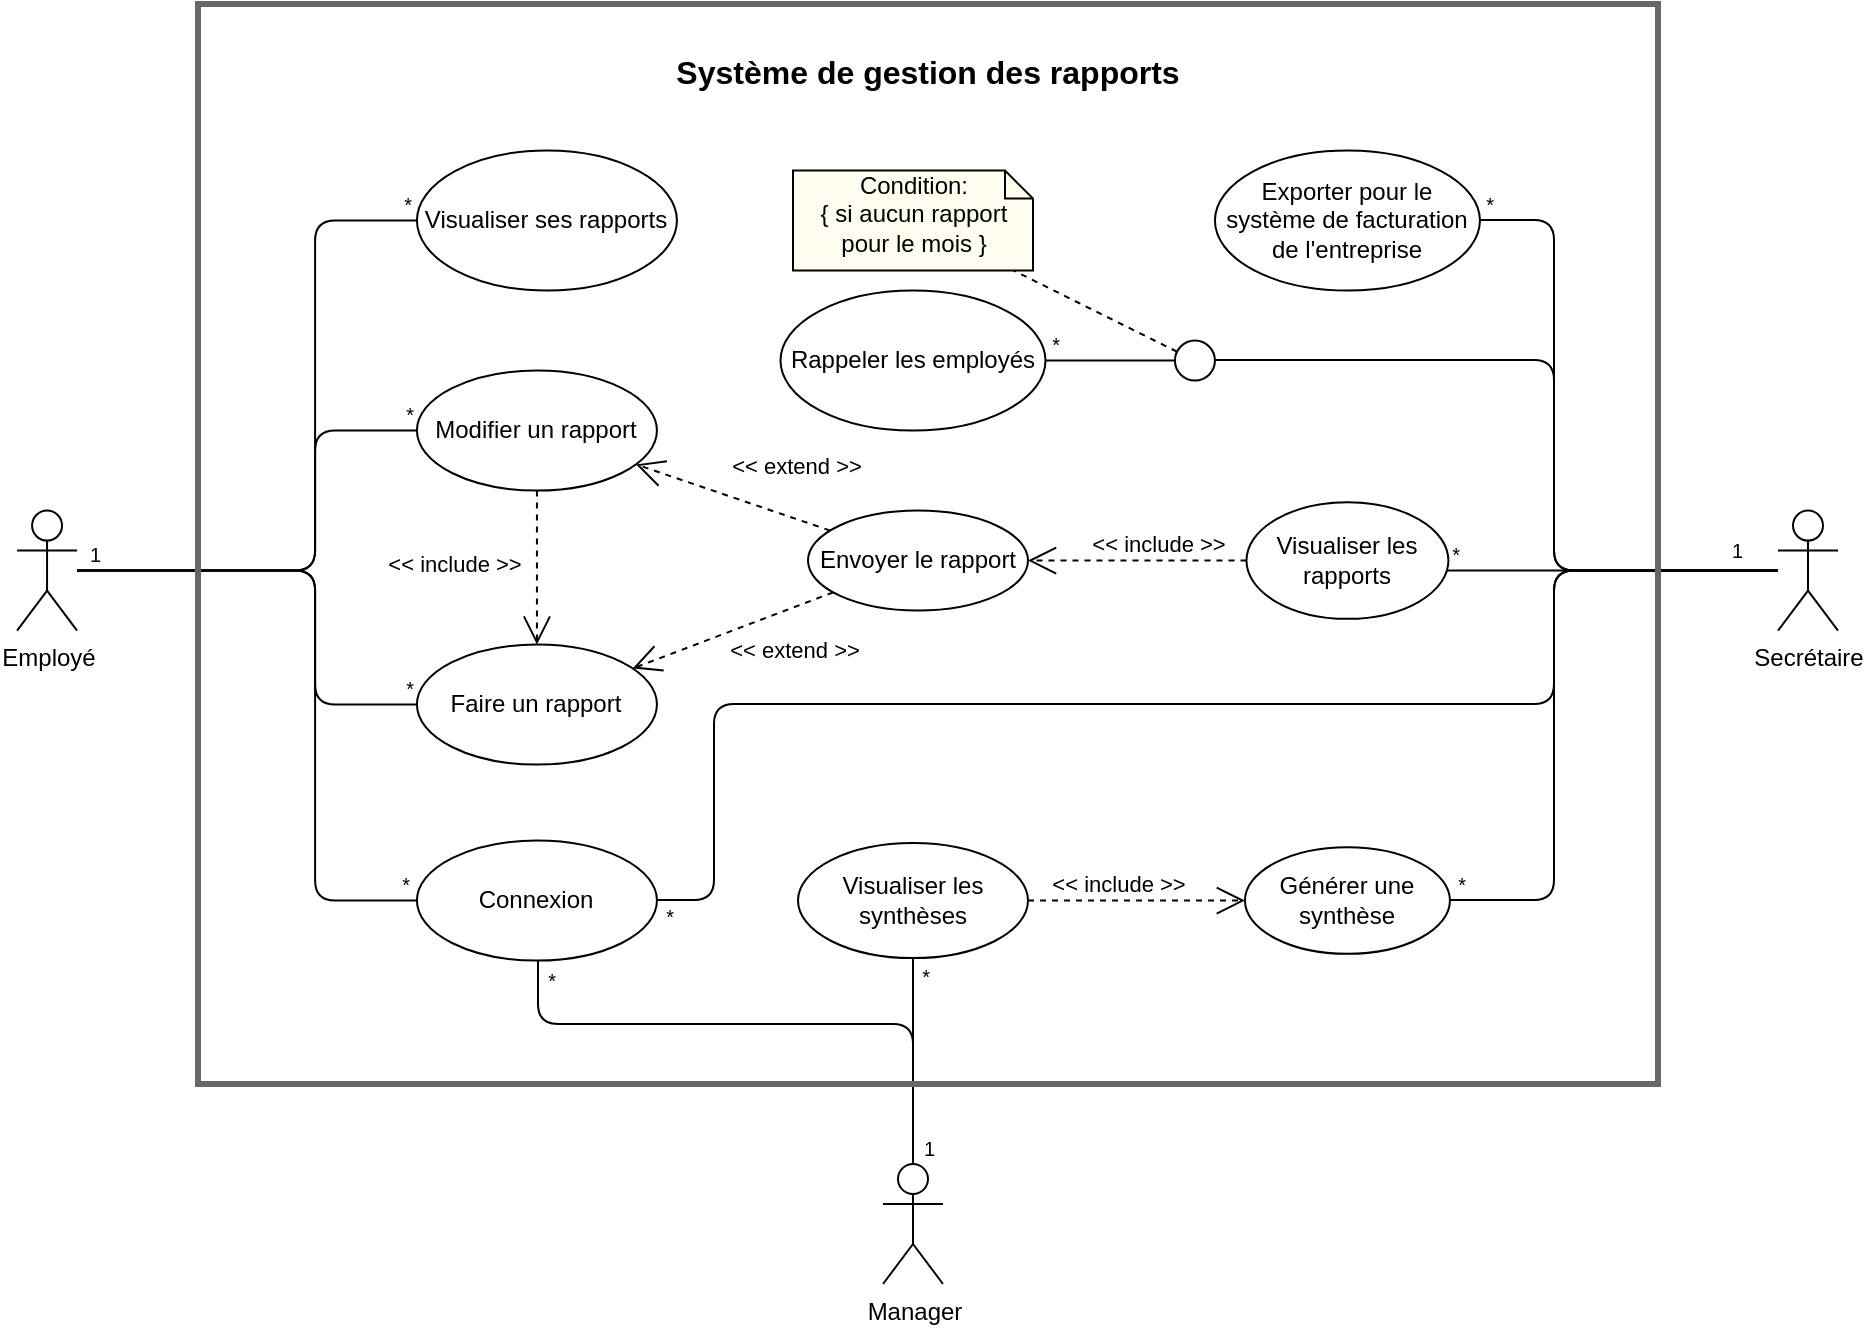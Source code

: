 <mxfile version="12.6.5" type="device"><diagram id="s24OQSVOy3NGd08RAjGN" name="Page-1"><mxGraphModel dx="1221" dy="742" grid="1" gridSize="10" guides="1" tooltips="1" connect="1" arrows="1" fold="1" page="1" pageScale="1" pageWidth="1169" pageHeight="827" math="0" shadow="0"><root><mxCell id="0"/><mxCell id="1" parent="0"/><mxCell id="yfzHTsod2uzGVn2wBxyo-5" value="Employé" style="shape=umlActor;verticalLabelPosition=bottom;labelBackgroundColor=#ffffff;verticalAlign=top;html=1;" vertex="1" parent="1"><mxGeometry x="119.53" y="333.29" width="30" height="60" as="geometry"/></mxCell><mxCell id="yfzHTsod2uzGVn2wBxyo-8" value="Faire un rapport" style="ellipse;whiteSpace=wrap;html=1;" vertex="1" parent="1"><mxGeometry x="319.47" y="400.29" width="120" height="60" as="geometry"/></mxCell><mxCell id="yfzHTsod2uzGVn2wBxyo-11" value="Connexion" style="ellipse;whiteSpace=wrap;html=1;" vertex="1" parent="1"><mxGeometry x="319.47" y="498.29" width="120" height="60" as="geometry"/></mxCell><mxCell id="yfzHTsod2uzGVn2wBxyo-12" value="Modifier un rapport" style="ellipse;whiteSpace=wrap;html=1;" vertex="1" parent="1"><mxGeometry x="319.47" y="263.29" width="120" height="60" as="geometry"/></mxCell><mxCell id="yfzHTsod2uzGVn2wBxyo-14" value="Visualiser ses rapports" style="ellipse;whiteSpace=wrap;html=1;" vertex="1" parent="1"><mxGeometry x="319.47" y="153.29" width="130" height="70" as="geometry"/></mxCell><mxCell id="yfzHTsod2uzGVn2wBxyo-15" value="Générer une synthèse" style="ellipse;whiteSpace=wrap;html=1;" vertex="1" parent="1"><mxGeometry x="733.47" y="501.64" width="102.5" height="53.29" as="geometry"/></mxCell><mxCell id="yfzHTsod2uzGVn2wBxyo-16" value="Rappeler les employés" style="ellipse;whiteSpace=wrap;html=1;" vertex="1" parent="1"><mxGeometry x="501.25" y="223.29" width="132.5" height="70" as="geometry"/></mxCell><mxCell id="yfzHTsod2uzGVn2wBxyo-17" value="Exporter pour le système de facturation de l'entreprise" style="ellipse;whiteSpace=wrap;html=1;" vertex="1" parent="1"><mxGeometry x="718.47" y="153.29" width="132.5" height="70" as="geometry"/></mxCell><mxCell id="yfzHTsod2uzGVn2wBxyo-18" value="Secrétaire" style="shape=umlActor;verticalLabelPosition=bottom;labelBackgroundColor=#ffffff;verticalAlign=top;html=1;" vertex="1" parent="1"><mxGeometry x="1000" y="333.29" width="30" height="60" as="geometry"/></mxCell><mxCell id="yfzHTsod2uzGVn2wBxyo-19" value="Manager" style="shape=umlActor;verticalLabelPosition=bottom;labelBackgroundColor=#ffffff;verticalAlign=top;html=1;" vertex="1" parent="1"><mxGeometry x="552.5" y="660" width="30" height="60" as="geometry"/></mxCell><mxCell id="yfzHTsod2uzGVn2wBxyo-24" value="" style="endArrow=none;html=1;edgeStyle=orthogonalEdgeStyle;" edge="1" parent="1" source="yfzHTsod2uzGVn2wBxyo-5" target="yfzHTsod2uzGVn2wBxyo-11"><mxGeometry relative="1" as="geometry"><mxPoint x="158.47" y="683.29" as="sourcePoint"/><mxPoint x="318.47" y="683.29" as="targetPoint"/><Array as="points"><mxPoint x="153.53" y="363.29"/><mxPoint x="268.53" y="363.29"/><mxPoint x="268.53" y="528.29"/></Array></mxGeometry></mxCell><mxCell id="yfzHTsod2uzGVn2wBxyo-25" value="1" style="resizable=0;html=1;align=left;verticalAlign=bottom;labelBackgroundColor=#ffffff;fontSize=10;" connectable="0" vertex="1" parent="yfzHTsod2uzGVn2wBxyo-24"><mxGeometry x="-1" relative="1" as="geometry"><mxPoint x="4" as="offset"/></mxGeometry></mxCell><mxCell id="yfzHTsod2uzGVn2wBxyo-26" value="*" style="resizable=0;html=1;align=right;verticalAlign=bottom;labelBackgroundColor=#ffffff;fontSize=10;" connectable="0" vertex="1" parent="yfzHTsod2uzGVn2wBxyo-24"><mxGeometry x="1" relative="1" as="geometry"><mxPoint x="-3" as="offset"/></mxGeometry></mxCell><mxCell id="yfzHTsod2uzGVn2wBxyo-28" value="" style="endArrow=none;html=1;edgeStyle=orthogonalEdgeStyle;" edge="1" parent="1" source="yfzHTsod2uzGVn2wBxyo-5" target="yfzHTsod2uzGVn2wBxyo-14"><mxGeometry relative="1" as="geometry"><mxPoint x="158.47" y="493.29" as="sourcePoint"/><mxPoint x="283.47" y="493.29" as="targetPoint"/><Array as="points"><mxPoint x="153.53" y="363.29"/><mxPoint x="268.53" y="363.29"/><mxPoint x="268.53" y="188.29"/></Array></mxGeometry></mxCell><mxCell id="yfzHTsod2uzGVn2wBxyo-30" value="*" style="resizable=0;html=1;align=right;verticalAlign=bottom;labelBackgroundColor=#ffffff;fontSize=10;" connectable="0" vertex="1" parent="yfzHTsod2uzGVn2wBxyo-28"><mxGeometry x="1" relative="1" as="geometry"><mxPoint x="-2" as="offset"/></mxGeometry></mxCell><mxCell id="yfzHTsod2uzGVn2wBxyo-31" value="" style="endArrow=none;html=1;edgeStyle=orthogonalEdgeStyle;" edge="1" parent="1" source="yfzHTsod2uzGVn2wBxyo-5" target="yfzHTsod2uzGVn2wBxyo-12"><mxGeometry relative="1" as="geometry"><mxPoint x="158.47" y="633.29" as="sourcePoint"/><mxPoint x="318.47" y="633.29" as="targetPoint"/><Array as="points"><mxPoint x="153.53" y="363.29"/><mxPoint x="268.53" y="363.29"/><mxPoint x="268.53" y="293.29"/></Array></mxGeometry></mxCell><mxCell id="yfzHTsod2uzGVn2wBxyo-33" value="*" style="resizable=0;html=1;align=right;verticalAlign=bottom;labelBackgroundColor=#ffffff;fontSize=10;" connectable="0" vertex="1" parent="yfzHTsod2uzGVn2wBxyo-31"><mxGeometry x="1" relative="1" as="geometry"><mxPoint x="-1" as="offset"/></mxGeometry></mxCell><mxCell id="yfzHTsod2uzGVn2wBxyo-34" value="" style="endArrow=none;html=1;edgeStyle=orthogonalEdgeStyle;" edge="1" parent="1" source="yfzHTsod2uzGVn2wBxyo-5" target="yfzHTsod2uzGVn2wBxyo-8"><mxGeometry relative="1" as="geometry"><mxPoint x="188.47" y="643.29" as="sourcePoint"/><mxPoint x="348.47" y="643.29" as="targetPoint"/><Array as="points"><mxPoint x="153.53" y="363.29"/><mxPoint x="268.53" y="363.29"/><mxPoint x="268.53" y="430.29"/></Array></mxGeometry></mxCell><mxCell id="yfzHTsod2uzGVn2wBxyo-36" value="*" style="resizable=0;html=1;align=right;verticalAlign=bottom;labelBackgroundColor=#ffffff;fontSize=10;" connectable="0" vertex="1" parent="yfzHTsod2uzGVn2wBxyo-34"><mxGeometry x="1" relative="1" as="geometry"><mxPoint x="-1" as="offset"/></mxGeometry></mxCell><mxCell id="yfzHTsod2uzGVn2wBxyo-38" value="" style="endArrow=none;html=1;edgeStyle=orthogonalEdgeStyle;" edge="1" parent="1" source="yfzHTsod2uzGVn2wBxyo-18" target="yfzHTsod2uzGVn2wBxyo-11"><mxGeometry relative="1" as="geometry"><mxPoint x="868.47" y="423.29" as="sourcePoint"/><mxPoint x="1028.47" y="423.29" as="targetPoint"/><Array as="points"><mxPoint x="1005" y="363"/><mxPoint x="888" y="363"/><mxPoint x="888" y="430"/><mxPoint x="468" y="430"/><mxPoint x="468" y="528"/></Array></mxGeometry></mxCell><mxCell id="yfzHTsod2uzGVn2wBxyo-39" value="1" style="resizable=0;html=1;align=left;verticalAlign=bottom;labelBackgroundColor=#ffffff;fontSize=10;" connectable="0" vertex="1" parent="yfzHTsod2uzGVn2wBxyo-38"><mxGeometry x="-1" relative="1" as="geometry"><mxPoint x="-25" y="-2" as="offset"/></mxGeometry></mxCell><mxCell id="yfzHTsod2uzGVn2wBxyo-40" value="*" style="resizable=0;html=1;align=right;verticalAlign=bottom;labelBackgroundColor=#ffffff;fontSize=10;" connectable="0" vertex="1" parent="yfzHTsod2uzGVn2wBxyo-38"><mxGeometry x="1" relative="1" as="geometry"><mxPoint x="9" y="16" as="offset"/></mxGeometry></mxCell><mxCell id="yfzHTsod2uzGVn2wBxyo-41" value="" style="endArrow=none;html=1;edgeStyle=orthogonalEdgeStyle;" edge="1" parent="1" source="yfzHTsod2uzGVn2wBxyo-18" target="yfzHTsod2uzGVn2wBxyo-15"><mxGeometry relative="1" as="geometry"><mxPoint x="898.47" y="469.29" as="sourcePoint"/><mxPoint x="1058.47" y="469.29" as="targetPoint"/><Array as="points"><mxPoint x="1005" y="363"/><mxPoint x="888" y="363"/><mxPoint x="888" y="528"/></Array></mxGeometry></mxCell><mxCell id="yfzHTsod2uzGVn2wBxyo-43" value="*" style="resizable=0;html=1;align=right;verticalAlign=bottom;labelBackgroundColor=#ffffff;fontSize=10;" connectable="0" vertex="1" parent="yfzHTsod2uzGVn2wBxyo-41"><mxGeometry x="1" relative="1" as="geometry"><mxPoint x="8" as="offset"/></mxGeometry></mxCell><mxCell id="yfzHTsod2uzGVn2wBxyo-44" value="" style="endArrow=none;html=1;edgeStyle=orthogonalEdgeStyle;" edge="1" parent="1" source="yfzHTsod2uzGVn2wBxyo-67" target="yfzHTsod2uzGVn2wBxyo-16"><mxGeometry relative="1" as="geometry"><mxPoint x="878.47" y="279.29" as="sourcePoint"/><mxPoint x="1038.47" y="279.29" as="targetPoint"/><Array as="points"><mxPoint x="668.47" y="258.29"/><mxPoint x="668.47" y="258.29"/></Array></mxGeometry></mxCell><mxCell id="yfzHTsod2uzGVn2wBxyo-46" value="*" style="resizable=0;html=1;align=right;verticalAlign=bottom;labelBackgroundColor=#ffffff;fontSize=10;" connectable="0" vertex="1" parent="yfzHTsod2uzGVn2wBxyo-44"><mxGeometry x="1" relative="1" as="geometry"><mxPoint x="8" as="offset"/></mxGeometry></mxCell><mxCell id="yfzHTsod2uzGVn2wBxyo-51" value="" style="endArrow=none;html=1;edgeStyle=orthogonalEdgeStyle;" edge="1" parent="1" source="yfzHTsod2uzGVn2wBxyo-19" target="yfzHTsod2uzGVn2wBxyo-11"><mxGeometry relative="1" as="geometry"><mxPoint x="729.47" y="103.29" as="sourcePoint"/><mxPoint x="889.47" y="103.29" as="targetPoint"/><Array as="points"><mxPoint x="568" y="590"/><mxPoint x="380" y="590"/></Array></mxGeometry></mxCell><mxCell id="yfzHTsod2uzGVn2wBxyo-53" value="*" style="resizable=0;html=1;align=right;verticalAlign=bottom;labelBackgroundColor=#ffffff;fontSize=10;" connectable="0" vertex="1" parent="yfzHTsod2uzGVn2wBxyo-51"><mxGeometry x="1" relative="1" as="geometry"><mxPoint x="9" y="18" as="offset"/></mxGeometry></mxCell><mxCell id="yfzHTsod2uzGVn2wBxyo-61" value="" style="endArrow=none;html=1;edgeStyle=orthogonalEdgeStyle;" edge="1" parent="1" source="yfzHTsod2uzGVn2wBxyo-18" target="yfzHTsod2uzGVn2wBxyo-57"><mxGeometry relative="1" as="geometry"><mxPoint x="898.47" y="173.29" as="sourcePoint"/><mxPoint x="1058.47" y="173.29" as="targetPoint"/><Array as="points"><mxPoint x="1005" y="363"/></Array></mxGeometry></mxCell><mxCell id="yfzHTsod2uzGVn2wBxyo-63" value="*" style="resizable=0;html=1;align=right;verticalAlign=bottom;labelBackgroundColor=#ffffff;fontSize=10;" connectable="0" vertex="1" parent="yfzHTsod2uzGVn2wBxyo-61"><mxGeometry x="1" relative="1" as="geometry"><mxPoint x="7" as="offset"/></mxGeometry></mxCell><mxCell id="yfzHTsod2uzGVn2wBxyo-65" value="Condition:&lt;br&gt;{ si aucun rapport pour le mois }" style="shape=note;whiteSpace=wrap;html=1;size=14;verticalAlign=top;align=center;spacingTop=-6;fillColor=#FFFDF0;" vertex="1" parent="1"><mxGeometry x="507.5" y="163.29" width="120" height="50" as="geometry"/></mxCell><mxCell id="yfzHTsod2uzGVn2wBxyo-66" value="&amp;lt;&amp;lt; include &amp;gt;&amp;gt;" style="endArrow=open;endSize=12;dashed=1;html=1;" edge="1" parent="1" source="yfzHTsod2uzGVn2wBxyo-12" target="yfzHTsod2uzGVn2wBxyo-8"><mxGeometry x="-0.053" y="-41" width="160" relative="1" as="geometry"><mxPoint x="468.47" y="400.29" as="sourcePoint"/><mxPoint x="628.47" y="400.29" as="targetPoint"/><mxPoint as="offset"/></mxGeometry></mxCell><mxCell id="yfzHTsod2uzGVn2wBxyo-67" value="" style="ellipse;whiteSpace=wrap;html=1;aspect=fixed;fillColor=none;" vertex="1" parent="1"><mxGeometry x="698.47" y="248.29" width="20" height="20" as="geometry"/></mxCell><mxCell id="yfzHTsod2uzGVn2wBxyo-73" value="" style="endArrow=none;html=1;edgeStyle=orthogonalEdgeStyle;" edge="1" parent="1" source="yfzHTsod2uzGVn2wBxyo-18" target="yfzHTsod2uzGVn2wBxyo-67"><mxGeometry relative="1" as="geometry"><mxPoint x="1048.47" y="293.29" as="sourcePoint"/><mxPoint x="637.362" y="473.29" as="targetPoint"/><Array as="points"><mxPoint x="1005" y="363"/><mxPoint x="888" y="363"/><mxPoint x="888" y="258"/></Array></mxGeometry></mxCell><mxCell id="yfzHTsod2uzGVn2wBxyo-75" value="" style="endArrow=none;dashed=1;html=1;" edge="1" parent="1" source="yfzHTsod2uzGVn2wBxyo-67" target="yfzHTsod2uzGVn2wBxyo-65"><mxGeometry width="50" height="50" relative="1" as="geometry"><mxPoint x="1018.47" y="283.29" as="sourcePoint"/><mxPoint x="1068.47" y="233.29" as="targetPoint"/></mxGeometry></mxCell><mxCell id="yfzHTsod2uzGVn2wBxyo-82" value="Envoyer le rapport" style="ellipse;whiteSpace=wrap;html=1;fillColor=none;" vertex="1" parent="1"><mxGeometry x="515" y="333.29" width="110" height="50" as="geometry"/></mxCell><mxCell id="yfzHTsod2uzGVn2wBxyo-84" value="&amp;lt;&amp;lt; extend &amp;gt;&amp;gt;" style="endArrow=open;endSize=12;dashed=1;html=1;" edge="1" parent="1" source="yfzHTsod2uzGVn2wBxyo-82" target="yfzHTsod2uzGVn2wBxyo-8"><mxGeometry x="-0.476" y="20" width="160" relative="1" as="geometry"><mxPoint x="388.47" y="520.29" as="sourcePoint"/><mxPoint x="548.47" y="520.29" as="targetPoint"/><mxPoint as="offset"/></mxGeometry></mxCell><mxCell id="yfzHTsod2uzGVn2wBxyo-85" value="&amp;lt;&amp;lt; extend &amp;gt;&amp;gt;" style="endArrow=open;endSize=12;dashed=1;html=1;" edge="1" parent="1" source="yfzHTsod2uzGVn2wBxyo-82" target="yfzHTsod2uzGVn2wBxyo-12"><mxGeometry x="-0.475" y="-25" width="160" relative="1" as="geometry"><mxPoint x="438.47" y="550.29" as="sourcePoint"/><mxPoint x="598.47" y="550.29" as="targetPoint"/><mxPoint as="offset"/></mxGeometry></mxCell><mxCell id="yfzHTsod2uzGVn2wBxyo-57" value="Visualiser les rapports" style="ellipse;whiteSpace=wrap;html=1;fillColor=none;" vertex="1" parent="1"><mxGeometry x="734.24" y="329.16" width="100.97" height="58.26" as="geometry"/></mxCell><mxCell id="yfzHTsod2uzGVn2wBxyo-93" value="" style="endArrow=none;html=1;edgeStyle=orthogonalEdgeStyle;" edge="1" parent="1" source="yfzHTsod2uzGVn2wBxyo-18" target="yfzHTsod2uzGVn2wBxyo-17"><mxGeometry relative="1" as="geometry"><mxPoint x="1018.47" y="293.29" as="sourcePoint"/><mxPoint x="737.72" y="458.29" as="targetPoint"/><Array as="points"><mxPoint x="1005" y="363"/><mxPoint x="888" y="363"/><mxPoint x="888" y="188"/></Array></mxGeometry></mxCell><mxCell id="yfzHTsod2uzGVn2wBxyo-94" value="*" style="resizable=0;html=1;align=right;verticalAlign=bottom;labelBackgroundColor=#ffffff;fontSize=10;" connectable="0" vertex="1" parent="yfzHTsod2uzGVn2wBxyo-93"><mxGeometry x="1" relative="1" as="geometry"><mxPoint x="8" as="offset"/></mxGeometry></mxCell><mxCell id="yfzHTsod2uzGVn2wBxyo-101" value="Visualiser les synthèses" style="ellipse;whiteSpace=wrap;html=1;fillColor=none;" vertex="1" parent="1"><mxGeometry x="510.0" y="499.54" width="115" height="57.5" as="geometry"/></mxCell><mxCell id="yfzHTsod2uzGVn2wBxyo-102" value="" style="endArrow=none;html=1;edgeStyle=orthogonalEdgeStyle;" edge="1" parent="1" source="yfzHTsod2uzGVn2wBxyo-19" target="yfzHTsod2uzGVn2wBxyo-101"><mxGeometry relative="1" as="geometry"><mxPoint x="268.47" y="723.29" as="sourcePoint"/><mxPoint x="428.47" y="723.29" as="targetPoint"/></mxGeometry></mxCell><mxCell id="yfzHTsod2uzGVn2wBxyo-103" value="1" style="resizable=0;html=1;align=left;verticalAlign=bottom;labelBackgroundColor=#ffffff;fontSize=10;" connectable="0" vertex="1" parent="yfzHTsod2uzGVn2wBxyo-102"><mxGeometry x="-1" relative="1" as="geometry"><mxPoint x="3" as="offset"/></mxGeometry></mxCell><mxCell id="yfzHTsod2uzGVn2wBxyo-104" value="*" style="resizable=0;html=1;align=right;verticalAlign=bottom;labelBackgroundColor=#ffffff;fontSize=10;" connectable="0" vertex="1" parent="yfzHTsod2uzGVn2wBxyo-102"><mxGeometry x="1" relative="1" as="geometry"><mxPoint x="9" y="17" as="offset"/></mxGeometry></mxCell><mxCell id="yfzHTsod2uzGVn2wBxyo-118" value="&amp;lt;&amp;lt; include &amp;gt;&amp;gt;" style="endArrow=open;endSize=12;dashed=1;html=1;" edge="1" parent="1" source="yfzHTsod2uzGVn2wBxyo-57" target="yfzHTsod2uzGVn2wBxyo-82"><mxGeometry x="-0.19" y="-8" width="160" relative="1" as="geometry"><mxPoint x="710" y="650" as="sourcePoint"/><mxPoint x="870" y="650" as="targetPoint"/><mxPoint as="offset"/></mxGeometry></mxCell><mxCell id="yfzHTsod2uzGVn2wBxyo-120" value="&amp;lt;&amp;lt; include &amp;gt;&amp;gt;" style="endArrow=open;endSize=12;dashed=1;html=1;" edge="1" parent="1" source="yfzHTsod2uzGVn2wBxyo-101" target="yfzHTsod2uzGVn2wBxyo-15"><mxGeometry x="-0.17" y="8" width="160" relative="1" as="geometry"><mxPoint x="680" y="670" as="sourcePoint"/><mxPoint x="840" y="670" as="targetPoint"/><mxPoint as="offset"/></mxGeometry></mxCell><mxCell id="yfzHTsod2uzGVn2wBxyo-122" value="" style="rounded=0;whiteSpace=wrap;html=1;fillColor=none;strokeColor=#666666;shadow=0;strokeWidth=3;" vertex="1" parent="1"><mxGeometry x="210" y="80" width="730" height="540" as="geometry"/></mxCell><mxCell id="yfzHTsod2uzGVn2wBxyo-125" value="Système de gestion des rapports" style="text;align=center;fontStyle=1;verticalAlign=middle;spacingLeft=3;spacingRight=3;strokeColor=none;rotatable=0;points=[[0,0.5],[1,0.5]];portConstraint=eastwest;shadow=0;fillColor=none;fontSize=16;" vertex="1" parent="1"><mxGeometry x="475" y="100" width="200" height="26" as="geometry"/></mxCell></root></mxGraphModel></diagram></mxfile>